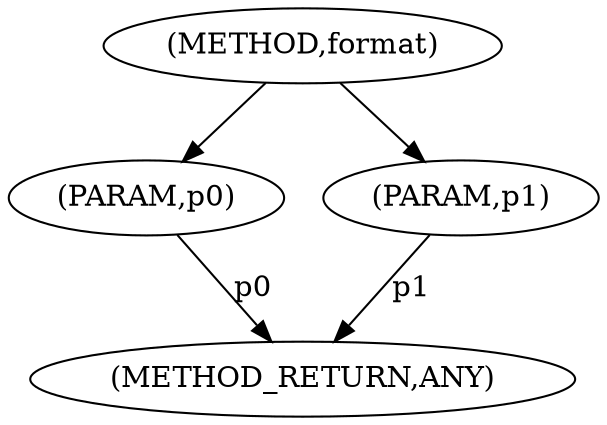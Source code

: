digraph "format" {  
"5880" [label = <(METHOD,format)> ]
"5884" [label = <(METHOD_RETURN,ANY)> ]
"5881" [label = <(PARAM,p0)> ]
"5882" [label = <(PARAM,p1)> ]
  "5881" -> "5884"  [ label = "p0"] 
  "5882" -> "5884"  [ label = "p1"] 
  "5880" -> "5881" 
  "5880" -> "5882" 
}
